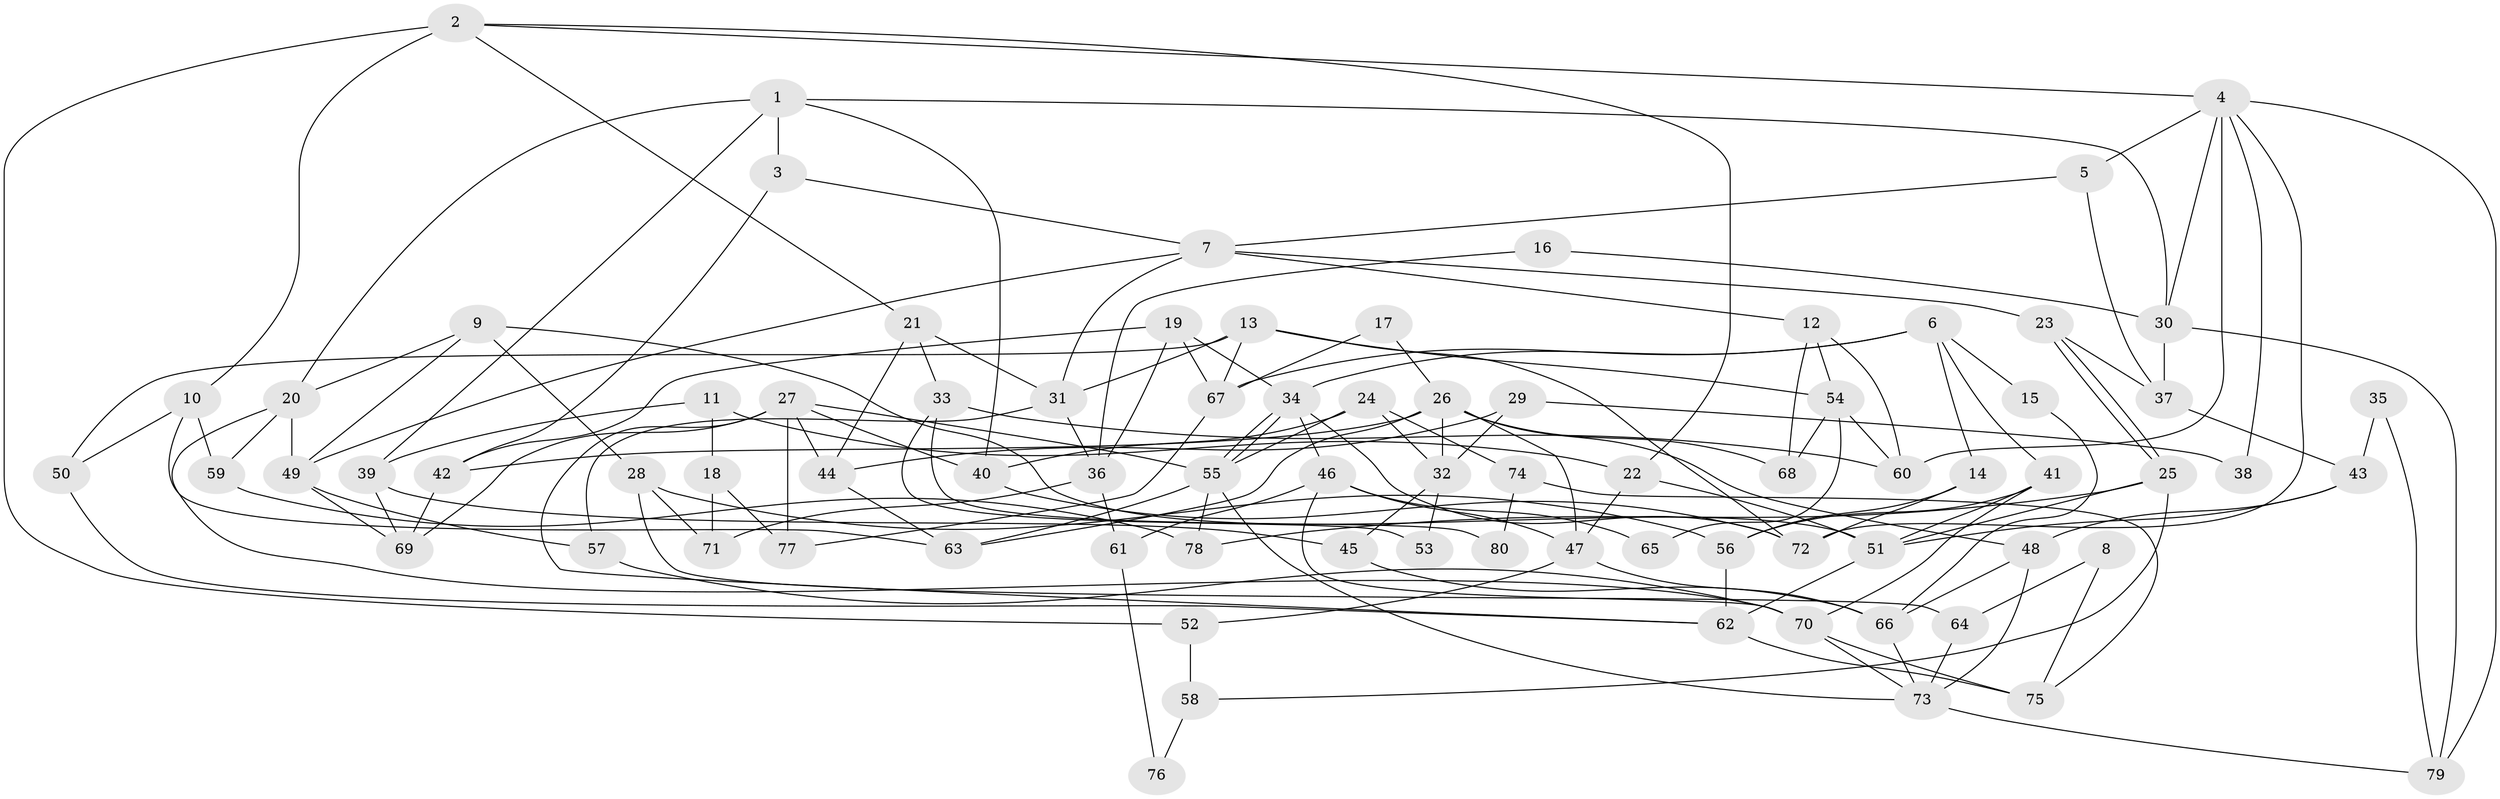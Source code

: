 // Generated by graph-tools (version 1.1) at 2025/02/03/09/25 03:02:09]
// undirected, 80 vertices, 160 edges
graph export_dot {
graph [start="1"]
  node [color=gray90,style=filled];
  1;
  2;
  3;
  4;
  5;
  6;
  7;
  8;
  9;
  10;
  11;
  12;
  13;
  14;
  15;
  16;
  17;
  18;
  19;
  20;
  21;
  22;
  23;
  24;
  25;
  26;
  27;
  28;
  29;
  30;
  31;
  32;
  33;
  34;
  35;
  36;
  37;
  38;
  39;
  40;
  41;
  42;
  43;
  44;
  45;
  46;
  47;
  48;
  49;
  50;
  51;
  52;
  53;
  54;
  55;
  56;
  57;
  58;
  59;
  60;
  61;
  62;
  63;
  64;
  65;
  66;
  67;
  68;
  69;
  70;
  71;
  72;
  73;
  74;
  75;
  76;
  77;
  78;
  79;
  80;
  1 -- 40;
  1 -- 3;
  1 -- 20;
  1 -- 30;
  1 -- 39;
  2 -- 10;
  2 -- 22;
  2 -- 4;
  2 -- 21;
  2 -- 52;
  3 -- 42;
  3 -- 7;
  4 -- 30;
  4 -- 5;
  4 -- 38;
  4 -- 60;
  4 -- 72;
  4 -- 79;
  5 -- 7;
  5 -- 37;
  6 -- 34;
  6 -- 14;
  6 -- 15;
  6 -- 41;
  6 -- 67;
  7 -- 49;
  7 -- 31;
  7 -- 12;
  7 -- 23;
  8 -- 64;
  8 -- 75;
  9 -- 51;
  9 -- 20;
  9 -- 28;
  9 -- 49;
  10 -- 63;
  10 -- 59;
  10 -- 50;
  11 -- 39;
  11 -- 22;
  11 -- 18;
  12 -- 60;
  12 -- 54;
  12 -- 68;
  13 -- 67;
  13 -- 54;
  13 -- 31;
  13 -- 50;
  13 -- 72;
  14 -- 72;
  14 -- 56;
  15 -- 66;
  16 -- 36;
  16 -- 30;
  17 -- 26;
  17 -- 67;
  18 -- 71;
  18 -- 77;
  19 -- 67;
  19 -- 34;
  19 -- 36;
  19 -- 42;
  20 -- 70;
  20 -- 49;
  20 -- 59;
  21 -- 44;
  21 -- 31;
  21 -- 33;
  22 -- 51;
  22 -- 47;
  23 -- 25;
  23 -- 25;
  23 -- 37;
  24 -- 40;
  24 -- 55;
  24 -- 32;
  24 -- 74;
  25 -- 51;
  25 -- 58;
  25 -- 78;
  26 -- 42;
  26 -- 48;
  26 -- 32;
  26 -- 47;
  26 -- 63;
  26 -- 68;
  27 -- 62;
  27 -- 55;
  27 -- 40;
  27 -- 44;
  27 -- 69;
  27 -- 77;
  28 -- 56;
  28 -- 64;
  28 -- 71;
  29 -- 32;
  29 -- 44;
  29 -- 38;
  30 -- 37;
  30 -- 79;
  31 -- 36;
  31 -- 57;
  32 -- 45;
  32 -- 53;
  33 -- 60;
  33 -- 53;
  33 -- 80;
  34 -- 72;
  34 -- 55;
  34 -- 55;
  34 -- 46;
  35 -- 79;
  35 -- 43;
  36 -- 61;
  36 -- 71;
  37 -- 43;
  39 -- 69;
  39 -- 45;
  40 -- 72;
  41 -- 70;
  41 -- 51;
  41 -- 56;
  42 -- 69;
  43 -- 48;
  43 -- 51;
  44 -- 63;
  45 -- 66;
  46 -- 47;
  46 -- 61;
  46 -- 65;
  46 -- 70;
  47 -- 66;
  47 -- 52;
  48 -- 73;
  48 -- 66;
  49 -- 57;
  49 -- 69;
  50 -- 62;
  51 -- 62;
  52 -- 58;
  54 -- 68;
  54 -- 60;
  54 -- 65;
  55 -- 73;
  55 -- 63;
  55 -- 78;
  56 -- 62;
  57 -- 70;
  58 -- 76;
  59 -- 78;
  61 -- 76;
  62 -- 75;
  64 -- 73;
  66 -- 73;
  67 -- 77;
  70 -- 73;
  70 -- 75;
  73 -- 79;
  74 -- 75;
  74 -- 80;
}
